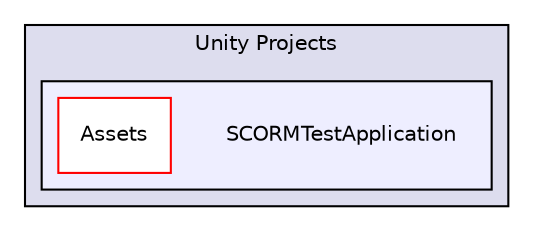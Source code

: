 digraph "/Users/rstals0/Unity Projects/SCORMTestApplication" {
  compound=true
  node [ fontsize="10", fontname="Helvetica"];
  edge [ labelfontsize="10", labelfontname="Helvetica"];
  subgraph clusterdir_7dc2a13eb243428a69514c0f1af4fba9 {
    graph [ bgcolor="#ddddee", pencolor="black", label="Unity Projects" fontname="Helvetica", fontsize="10", URL="dir_7dc2a13eb243428a69514c0f1af4fba9.html"]
  subgraph clusterdir_60ad866eba9a186ae02f6e910492a66e {
    graph [ bgcolor="#eeeeff", pencolor="black", label="" URL="dir_60ad866eba9a186ae02f6e910492a66e.html"];
    dir_60ad866eba9a186ae02f6e910492a66e [shape=plaintext label="SCORMTestApplication"];
    dir_282666c4a01741616f0b7673dd5af272 [shape=box label="Assets" color="red" fillcolor="white" style="filled" URL="dir_282666c4a01741616f0b7673dd5af272.html"];
  }
  }
}

